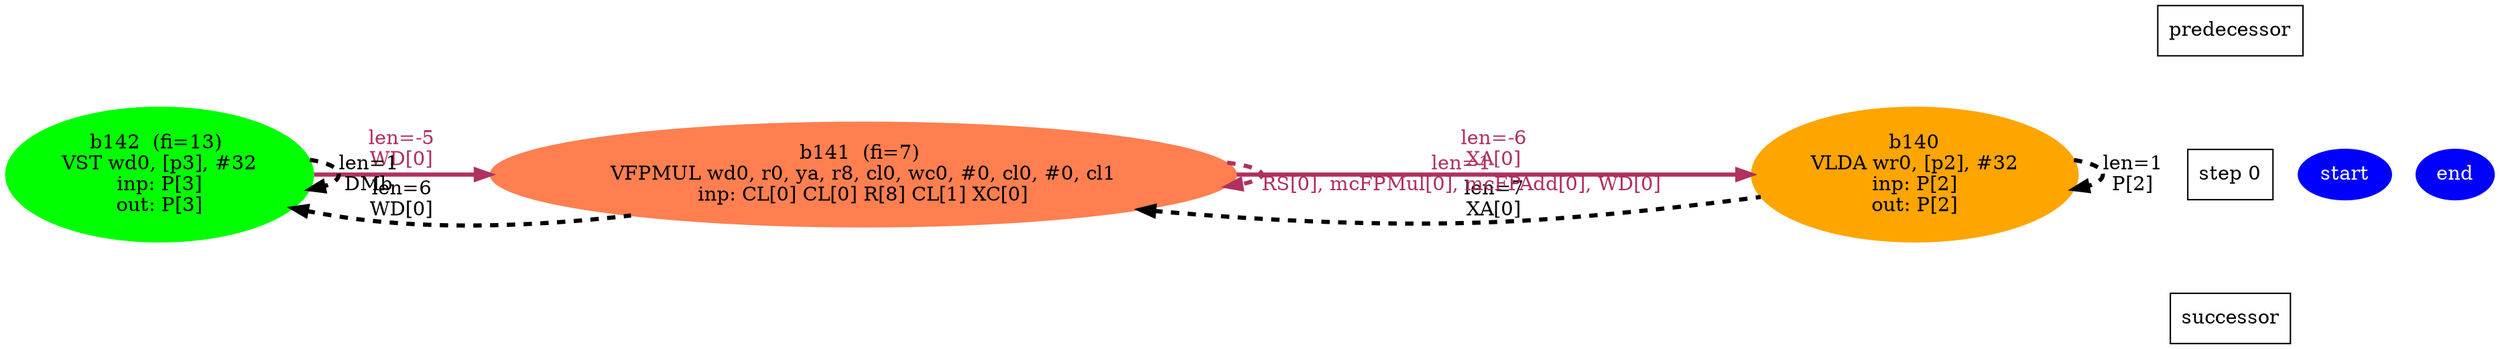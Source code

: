 digraph N {
 b140[color=orange,fontcolor=black,style=filled,label="b140\nVLDA wr0, [p2], #32\ninp: P[2]\nout: P[2]"];  {rank=same; S0;  b140;}
 b141[color=coral,fontcolor=black,style=filled,label="b141  (fi=7) \nVFPMUL wd0, r0, ya, r8, cl0, wc0, #0, cl0, #0, cl1\ninp: CL[0] CL[0] R[8] CL[1] XC[0]"];  {rank=same; S0;  b141;}
 b142[color=green,fontcolor=black,style=filled,label="b142  (fi=13) \nVST wd0, [p3], #32\ninp: P[3]\nout: P[3]"];  {rank=same; S0;  b142;}
 start [color=blue,fontcolor=white,style=filled,label="start"];  {rank=same; S0;  start;}
 end [color=blue,fontcolor=white,style=filled,label="end"];  {rank=same; S0;  end;}
   b141 -> b140 [color=maroon,fontcolor=maroon,penwidth=3,label="len=-6\nXA[0]",weight=1000];
   b142 -> b141 [color=maroon,fontcolor=maroon,penwidth=3,label="len=-5\nWD[0]",weight=1000];
   b140 -> b140 [color=black,fontcolor=black,penwidth=3,style=dashed,label="len=1\nP[2]"];
   b141 -> b140 [color=black,fontcolor=black,penwidth=3,style=dashed,dir=back,label="len=7\nXA[0]"];
   b141 -> b141 [color=maroon,fontcolor=maroon,penwidth=3,style=dashed,label="len=1\nRS[0], mcFPMul[0], mcFPAdd[0], WD[0]"];
   b142 -> b141 [color=black,fontcolor=black,penwidth=3,style=dashed,dir=back,label="len=6\nWD[0]"];
   b142 -> b142 [color=black,fontcolor=black,penwidth=3,style=dashed,label="len=1\nDMb"];
  Sm1 [label="predecessor",shape=box];
  S0 [label="step 0",shape=box];
  Sm1 -> S0[style=invis,weight=9000];
  S1 [label="successor",shape=box];
  S0 -> S1[style=invis,weight=9000];
}
